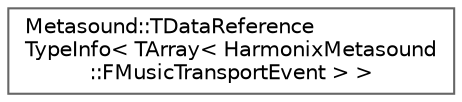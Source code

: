 digraph "Graphical Class Hierarchy"
{
 // INTERACTIVE_SVG=YES
 // LATEX_PDF_SIZE
  bgcolor="transparent";
  edge [fontname=Helvetica,fontsize=10,labelfontname=Helvetica,labelfontsize=10];
  node [fontname=Helvetica,fontsize=10,shape=box,height=0.2,width=0.4];
  rankdir="LR";
  Node0 [id="Node000000",label="Metasound::TDataReference\lTypeInfo\< TArray\< HarmonixMetasound\l::FMusicTransportEvent \> \>",height=0.2,width=0.4,color="grey40", fillcolor="white", style="filled",URL="$dc/d10/struct_1_1Metasound_1_1TDataReferenceTypeInfo_3_01TArray_3_01HarmonixMetasound_1_1FMusicTransportEvent_01_4_01_4.html",tooltip=" "];
}
